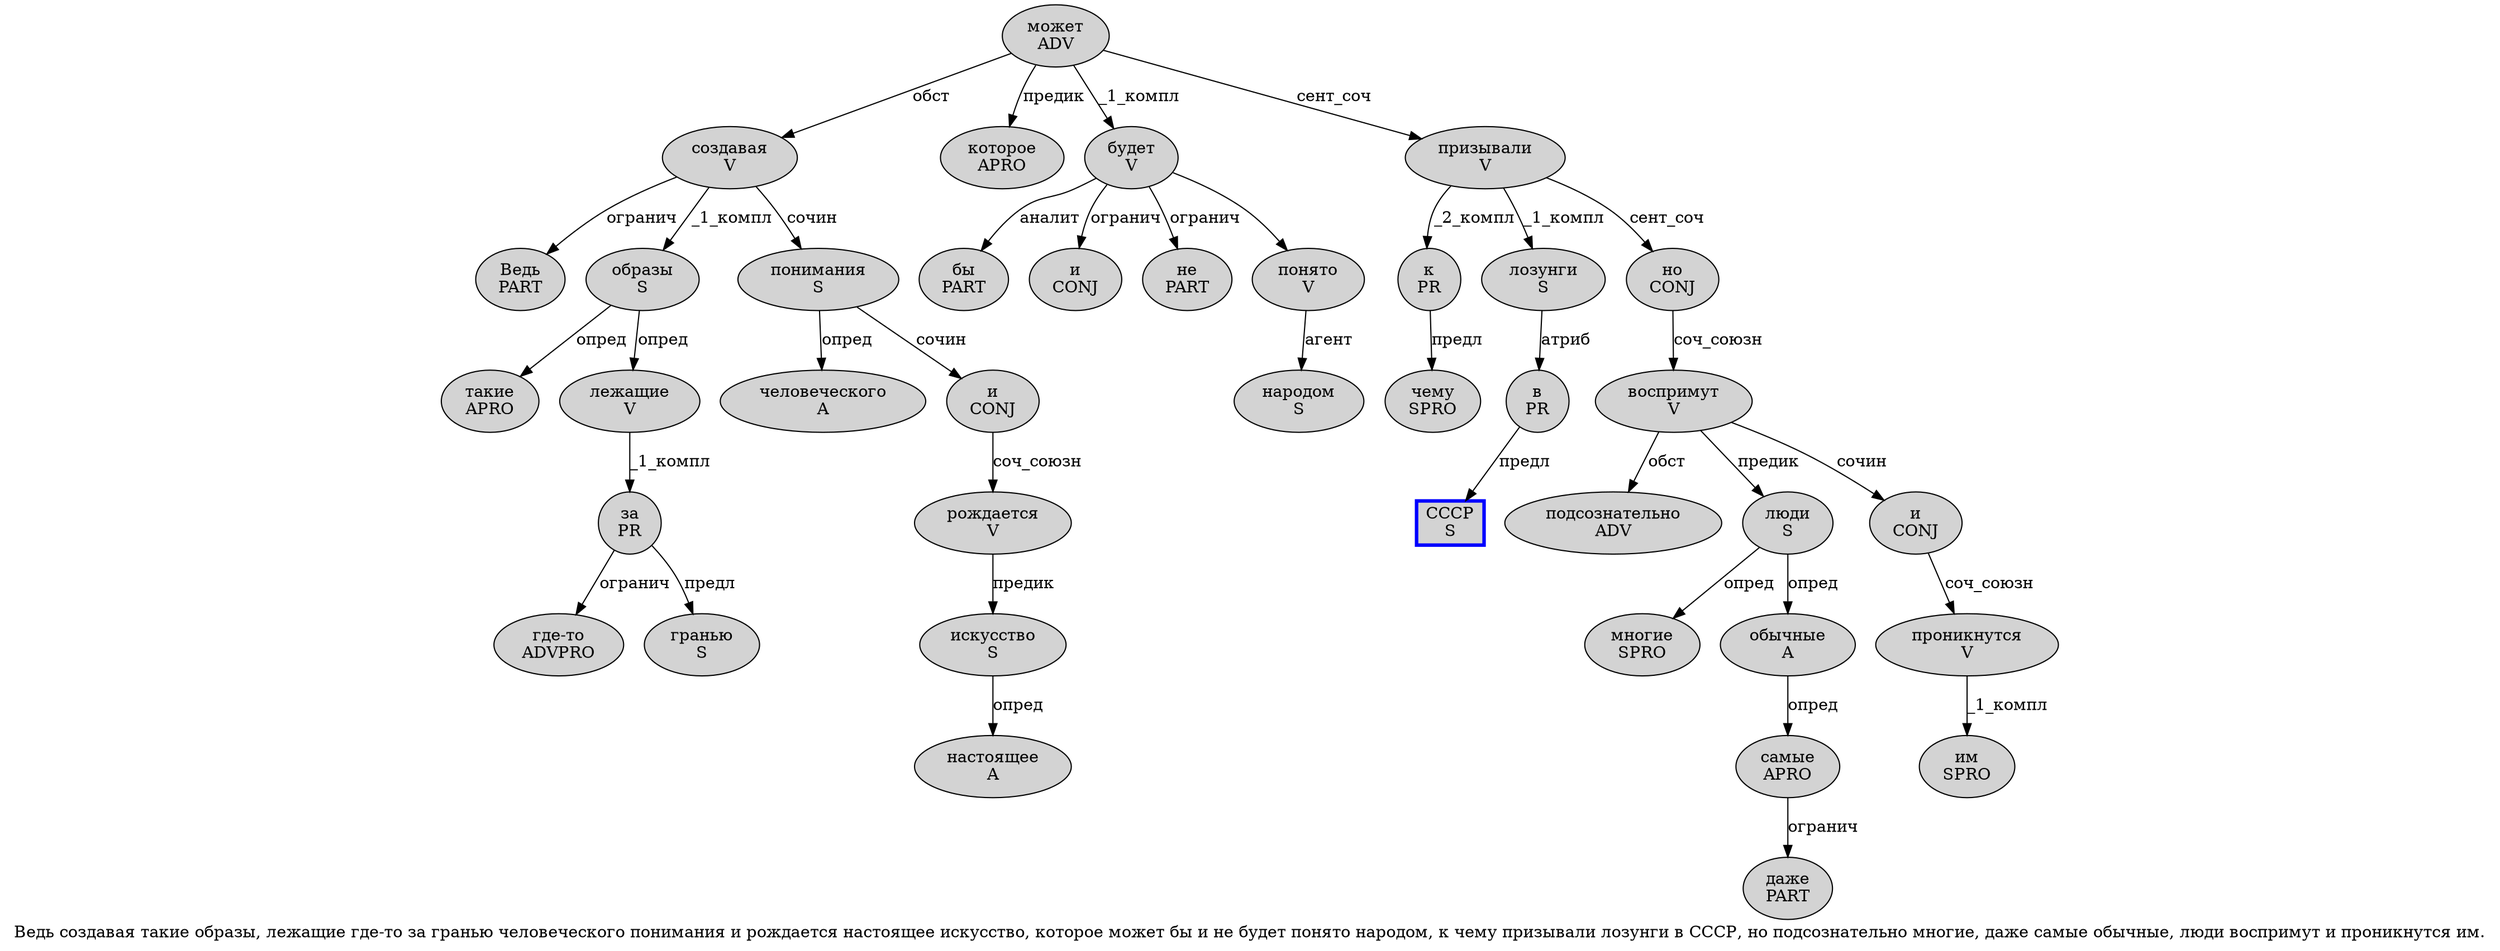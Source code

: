 digraph SENTENCE_2077 {
	graph [label="Ведь создавая такие образы, лежащие где-то за гранью человеческого понимания и рождается настоящее искусство, которое может бы и не будет понято народом, к чему призывали лозунги в СССР, но подсознательно многие, даже самые обычные, люди воспримут и проникнутся им."]
	node [style=filled]
		0 [label="Ведь
PART" color="" fillcolor=lightgray penwidth=1 shape=ellipse]
		1 [label="создавая
V" color="" fillcolor=lightgray penwidth=1 shape=ellipse]
		2 [label="такие
APRO" color="" fillcolor=lightgray penwidth=1 shape=ellipse]
		3 [label="образы
S" color="" fillcolor=lightgray penwidth=1 shape=ellipse]
		5 [label="лежащие
V" color="" fillcolor=lightgray penwidth=1 shape=ellipse]
		6 [label="где-то
ADVPRO" color="" fillcolor=lightgray penwidth=1 shape=ellipse]
		7 [label="за
PR" color="" fillcolor=lightgray penwidth=1 shape=ellipse]
		8 [label="гранью
S" color="" fillcolor=lightgray penwidth=1 shape=ellipse]
		9 [label="человеческого
A" color="" fillcolor=lightgray penwidth=1 shape=ellipse]
		10 [label="понимания
S" color="" fillcolor=lightgray penwidth=1 shape=ellipse]
		11 [label="и
CONJ" color="" fillcolor=lightgray penwidth=1 shape=ellipse]
		12 [label="рождается
V" color="" fillcolor=lightgray penwidth=1 shape=ellipse]
		13 [label="настоящее
A" color="" fillcolor=lightgray penwidth=1 shape=ellipse]
		14 [label="искусство
S" color="" fillcolor=lightgray penwidth=1 shape=ellipse]
		16 [label="которое
APRO" color="" fillcolor=lightgray penwidth=1 shape=ellipse]
		17 [label="может
ADV" color="" fillcolor=lightgray penwidth=1 shape=ellipse]
		18 [label="бы
PART" color="" fillcolor=lightgray penwidth=1 shape=ellipse]
		19 [label="и
CONJ" color="" fillcolor=lightgray penwidth=1 shape=ellipse]
		20 [label="не
PART" color="" fillcolor=lightgray penwidth=1 shape=ellipse]
		21 [label="будет
V" color="" fillcolor=lightgray penwidth=1 shape=ellipse]
		22 [label="понято
V" color="" fillcolor=lightgray penwidth=1 shape=ellipse]
		23 [label="народом
S" color="" fillcolor=lightgray penwidth=1 shape=ellipse]
		25 [label="к
PR" color="" fillcolor=lightgray penwidth=1 shape=ellipse]
		26 [label="чему
SPRO" color="" fillcolor=lightgray penwidth=1 shape=ellipse]
		27 [label="призывали
V" color="" fillcolor=lightgray penwidth=1 shape=ellipse]
		28 [label="лозунги
S" color="" fillcolor=lightgray penwidth=1 shape=ellipse]
		29 [label="в
PR" color="" fillcolor=lightgray penwidth=1 shape=ellipse]
		30 [label="СССР
S" color=blue fillcolor=lightgray penwidth=3 shape=box]
		32 [label="но
CONJ" color="" fillcolor=lightgray penwidth=1 shape=ellipse]
		33 [label="подсознательно
ADV" color="" fillcolor=lightgray penwidth=1 shape=ellipse]
		34 [label="многие
SPRO" color="" fillcolor=lightgray penwidth=1 shape=ellipse]
		36 [label="даже
PART" color="" fillcolor=lightgray penwidth=1 shape=ellipse]
		37 [label="самые
APRO" color="" fillcolor=lightgray penwidth=1 shape=ellipse]
		38 [label="обычные
A" color="" fillcolor=lightgray penwidth=1 shape=ellipse]
		40 [label="люди
S" color="" fillcolor=lightgray penwidth=1 shape=ellipse]
		41 [label="воспримут
V" color="" fillcolor=lightgray penwidth=1 shape=ellipse]
		42 [label="и
CONJ" color="" fillcolor=lightgray penwidth=1 shape=ellipse]
		43 [label="проникнутся
V" color="" fillcolor=lightgray penwidth=1 shape=ellipse]
		44 [label="им
SPRO" color="" fillcolor=lightgray penwidth=1 shape=ellipse]
			25 -> 26 [label="предл"]
			12 -> 14 [label="предик"]
			37 -> 36 [label="огранич"]
			10 -> 9 [label="опред"]
			10 -> 11 [label="сочин"]
			27 -> 25 [label="_2_компл"]
			27 -> 28 [label="_1_компл"]
			27 -> 32 [label="сент_соч"]
			38 -> 37 [label="опред"]
			22 -> 23 [label="агент"]
			17 -> 1 [label="обст"]
			17 -> 16 [label="предик"]
			17 -> 21 [label="_1_компл"]
			17 -> 27 [label="сент_соч"]
			43 -> 44 [label="_1_компл"]
			42 -> 43 [label="соч_союзн"]
			32 -> 41 [label="соч_союзн"]
			40 -> 34 [label="опред"]
			40 -> 38 [label="опред"]
			11 -> 12 [label="соч_союзн"]
			21 -> 18 [label="аналит"]
			21 -> 19 [label="огранич"]
			21 -> 20 [label="огранич"]
			21 -> 22
			5 -> 7 [label="_1_компл"]
			14 -> 13 [label="опред"]
			28 -> 29 [label="атриб"]
			3 -> 2 [label="опред"]
			3 -> 5 [label="опред"]
			41 -> 33 [label="обст"]
			41 -> 40 [label="предик"]
			41 -> 42 [label="сочин"]
			1 -> 0 [label="огранич"]
			1 -> 3 [label="_1_компл"]
			1 -> 10 [label="сочин"]
			7 -> 6 [label="огранич"]
			7 -> 8 [label="предл"]
			29 -> 30 [label="предл"]
}